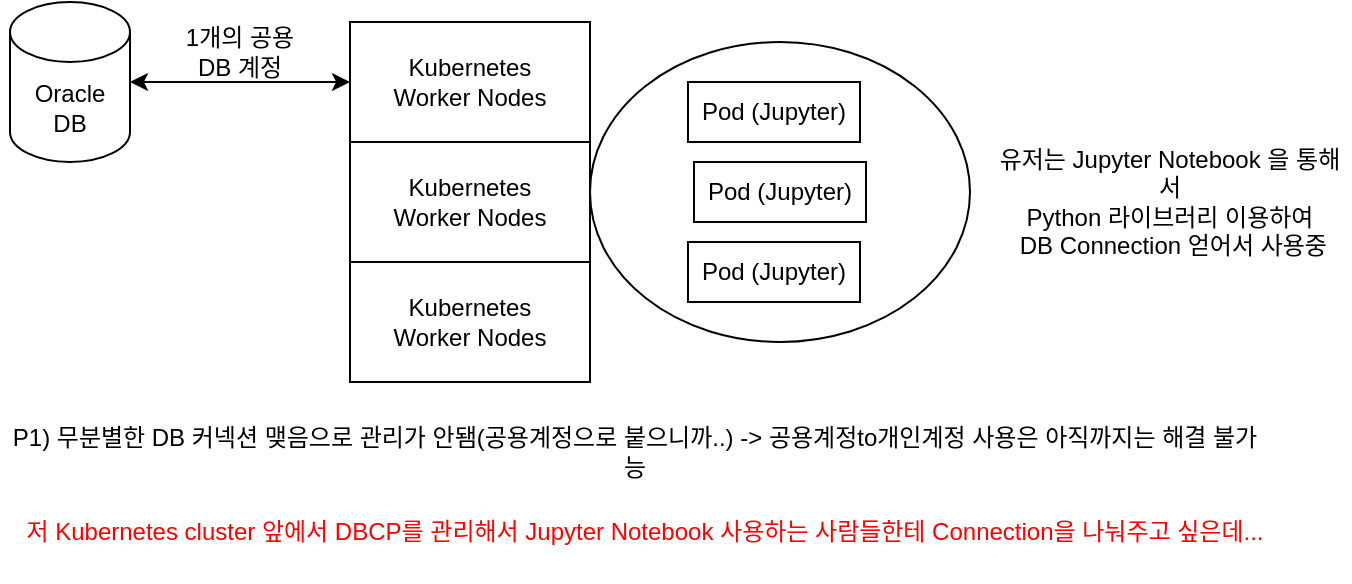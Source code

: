 <mxfile version="14.4.7" type="device"><diagram id="nmrlYkYCptxNYRl8nJjI" name="Page-1"><mxGraphModel dx="950" dy="532" grid="1" gridSize="10" guides="1" tooltips="1" connect="1" arrows="1" fold="1" page="1" pageScale="1" pageWidth="827" pageHeight="1169" math="0" shadow="0"><root><mxCell id="0"/><mxCell id="1" parent="0"/><mxCell id="oM3iHZLACRNZfglMCvJ5-1" value="Oracle&lt;br&gt;DB" style="shape=cylinder3;whiteSpace=wrap;html=1;boundedLbl=1;backgroundOutline=1;size=15;" vertex="1" parent="1"><mxGeometry x="50" y="80" width="60" height="80" as="geometry"/></mxCell><mxCell id="oM3iHZLACRNZfglMCvJ5-2" value="" style="endArrow=classic;startArrow=classic;html=1;" edge="1" parent="1"><mxGeometry width="50" height="50" relative="1" as="geometry"><mxPoint x="110" y="120" as="sourcePoint"/><mxPoint x="220" y="120" as="targetPoint"/></mxGeometry></mxCell><mxCell id="oM3iHZLACRNZfglMCvJ5-3" value="Kubernetes &lt;br&gt;Worker Nodes" style="rounded=0;whiteSpace=wrap;html=1;" vertex="1" parent="1"><mxGeometry x="220" y="90" width="120" height="60" as="geometry"/></mxCell><mxCell id="oM3iHZLACRNZfglMCvJ5-4" value="" style="ellipse;whiteSpace=wrap;html=1;" vertex="1" parent="1"><mxGeometry x="340" y="100" width="190" height="150" as="geometry"/></mxCell><mxCell id="oM3iHZLACRNZfglMCvJ5-5" value="Pod (Jupyter)" style="rounded=0;whiteSpace=wrap;html=1;" vertex="1" parent="1"><mxGeometry x="392" y="160" width="86" height="30" as="geometry"/></mxCell><mxCell id="oM3iHZLACRNZfglMCvJ5-6" value="Pod (Jupyter)" style="rounded=0;whiteSpace=wrap;html=1;" vertex="1" parent="1"><mxGeometry x="389" y="120" width="86" height="30" as="geometry"/></mxCell><mxCell id="oM3iHZLACRNZfglMCvJ5-7" value="Pod (Jupyter)" style="rounded=0;whiteSpace=wrap;html=1;" vertex="1" parent="1"><mxGeometry x="389" y="200" width="86" height="30" as="geometry"/></mxCell><mxCell id="oM3iHZLACRNZfglMCvJ5-8" value="1개의 공용&lt;br&gt;DB 계정" style="text;html=1;strokeColor=none;fillColor=none;align=center;verticalAlign=middle;whiteSpace=wrap;rounded=0;" vertex="1" parent="1"><mxGeometry x="130" y="90" width="70" height="30" as="geometry"/></mxCell><mxCell id="oM3iHZLACRNZfglMCvJ5-9" value="Kubernetes &lt;br&gt;Worker Nodes" style="rounded=0;whiteSpace=wrap;html=1;" vertex="1" parent="1"><mxGeometry x="220" y="150" width="120" height="60" as="geometry"/></mxCell><mxCell id="oM3iHZLACRNZfglMCvJ5-10" value="Kubernetes &lt;br&gt;Worker Nodes" style="rounded=0;whiteSpace=wrap;html=1;" vertex="1" parent="1"><mxGeometry x="220" y="210" width="120" height="60" as="geometry"/></mxCell><mxCell id="oM3iHZLACRNZfglMCvJ5-12" value="유저는 Jupyter Notebook 을 통해서&lt;br&gt;Python 라이브러리 이용하여&lt;br&gt;&amp;nbsp;DB Connection 얻어서 사용중" style="text;html=1;strokeColor=none;fillColor=none;align=center;verticalAlign=middle;whiteSpace=wrap;rounded=0;" vertex="1" parent="1"><mxGeometry x="540" y="140" width="180" height="80" as="geometry"/></mxCell><mxCell id="oM3iHZLACRNZfglMCvJ5-13" value="P1) 무분별한 DB 커넥션 맺음으로 관리가 안됌(공용계정으로 붙으니까..) -&amp;gt; 공용계정to개인계정 사용은 아직까지는 해결 불가능" style="text;html=1;strokeColor=none;fillColor=none;align=center;verticalAlign=middle;whiteSpace=wrap;rounded=0;" vertex="1" parent="1"><mxGeometry x="45" y="290" width="635" height="30" as="geometry"/></mxCell><mxCell id="oM3iHZLACRNZfglMCvJ5-14" value="&lt;font color=&quot;#ff0000&quot;&gt;저 Kubernetes cluster 앞에서 DBCP를 관리해서 Jupyter Notebook 사용하는 사람들한테 Connection을 나눠주고 싶은데...&lt;/font&gt;" style="text;html=1;strokeColor=none;fillColor=none;align=center;verticalAlign=middle;whiteSpace=wrap;rounded=0;" vertex="1" parent="1"><mxGeometry x="45" y="320" width="645" height="50" as="geometry"/></mxCell></root></mxGraphModel></diagram></mxfile>